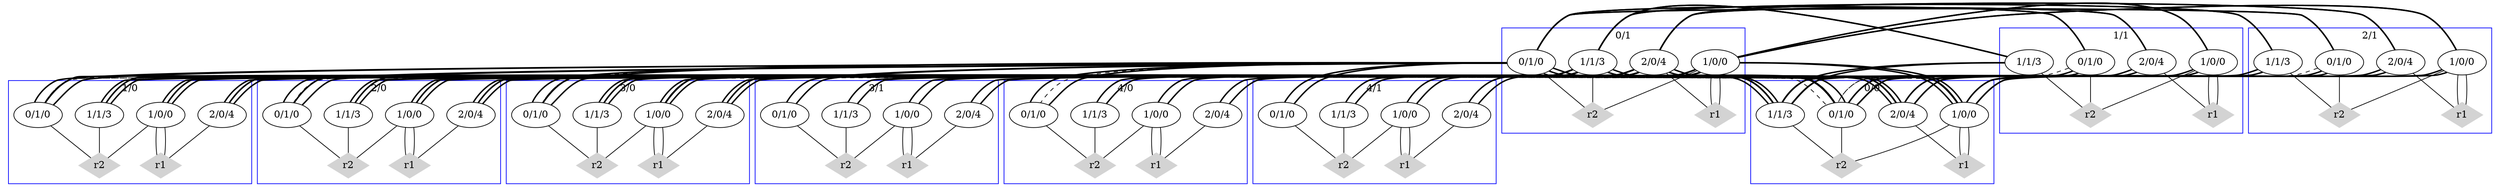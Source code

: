 graph G {
	subgraph "cluster0/0" {
		color=blue
		"1/0/0-0/0" [label="1/0/0"]
		"0/1/0-0/0" [label="0/1/0"]
		"2/0/4-0/0" [label="2/0/4"]
		"1/1/3-0/0" [label="1/1/3"]
		label="0/0"
		node [color=lightgrey shape=diamond style=filled]
		"r1-0/0" [label=r1]
		"r2-0/0" [label=r2]
	}
	subgraph "cluster0/1" {
		color=blue
		"1/0/0-0/1" [label="1/0/0"]
		"0/1/0-0/1" [label="0/1/0"]
		"2/0/4-0/1" [label="2/0/4"]
		"1/1/3-0/1" [label="1/1/3"]
		label="0/1"
		node [color=lightgrey shape=diamond style=filled]
		"r1-0/1" [label=r1]
		"r2-0/1" [label=r2]
	}
	subgraph "cluster1/0" {
		color=blue
		"1/0/0-1/0" [label="1/0/0"]
		"0/1/0-1/0" [label="0/1/0"]
		"2/0/4-1/0" [label="2/0/4"]
		"1/1/3-1/0" [label="1/1/3"]
		label="1/0"
		node [color=lightgrey shape=diamond style=filled]
		"r1-1/0" [label=r1]
		"r2-1/0" [label=r2]
	}
	subgraph "cluster1/1" {
		color=blue
		"1/0/0-1/1" [label="1/0/0"]
		"0/1/0-1/1" [label="0/1/0"]
		"2/0/4-1/1" [label="2/0/4"]
		"1/1/3-1/1" [label="1/1/3"]
		label="1/1"
		node [color=lightgrey shape=diamond style=filled]
		"r1-1/1" [label=r1]
		"r2-1/1" [label=r2]
	}
	subgraph "cluster2/0" {
		color=blue
		"1/0/0-2/0" [label="1/0/0"]
		"0/1/0-2/0" [label="0/1/0"]
		"2/0/4-2/0" [label="2/0/4"]
		"1/1/3-2/0" [label="1/1/3"]
		label="2/0"
		node [color=lightgrey shape=diamond style=filled]
		"r1-2/0" [label=r1]
		"r2-2/0" [label=r2]
	}
	subgraph "cluster2/1" {
		color=blue
		"1/0/0-2/1" [label="1/0/0"]
		"0/1/0-2/1" [label="0/1/0"]
		"2/0/4-2/1" [label="2/0/4"]
		"1/1/3-2/1" [label="1/1/3"]
		label="2/1"
		node [color=lightgrey shape=diamond style=filled]
		"r1-2/1" [label=r1]
		"r2-2/1" [label=r2]
	}
	subgraph "cluster3/0" {
		color=blue
		"1/0/0-3/0" [label="1/0/0"]
		"0/1/0-3/0" [label="0/1/0"]
		"2/0/4-3/0" [label="2/0/4"]
		"1/1/3-3/0" [label="1/1/3"]
		label="3/0"
		node [color=lightgrey shape=diamond style=filled]
		"r1-3/0" [label=r1]
		"r2-3/0" [label=r2]
	}
	subgraph "cluster3/1" {
		color=blue
		"1/0/0-3/1" [label="1/0/0"]
		"0/1/0-3/1" [label="0/1/0"]
		"2/0/4-3/1" [label="2/0/4"]
		"1/1/3-3/1" [label="1/1/3"]
		label="3/1"
		node [color=lightgrey shape=diamond style=filled]
		"r1-3/1" [label=r1]
		"r2-3/1" [label=r2]
	}
	subgraph "cluster4/0" {
		color=blue
		"1/0/0-4/0" [label="1/0/0"]
		"0/1/0-4/0" [label="0/1/0"]
		"2/0/4-4/0" [label="2/0/4"]
		"1/1/3-4/0" [label="1/1/3"]
		label="4/0"
		node [color=lightgrey shape=diamond style=filled]
		"r1-4/0" [label=r1]
		"r2-4/0" [label=r2]
	}
	subgraph "cluster4/1" {
		color=blue
		"1/0/0-4/1" [label="1/0/0"]
		"0/1/0-4/1" [label="0/1/0"]
		"2/0/4-4/1" [label="2/0/4"]
		"1/1/3-4/1" [label="1/1/3"]
		label="4/1"
		node [color=lightgrey shape=diamond style=filled]
		"r1-4/1" [label=r1]
		"r2-4/1" [label=r2]
	}
	"1/0/0-0/0" -- "r1-0/0"
	"1/0/0-0/0" -- "r1-0/0"
	"2/0/4-0/0" -- "r1-0/0"
	"1/0/0-0/1" -- "r1-0/1"
	"1/0/0-0/1" -- "r1-0/1"
	"2/0/4-0/1" -- "r1-0/1"
	"1/0/0-1/0" -- "r1-1/0"
	"1/0/0-1/0" -- "r1-1/0"
	"2/0/4-1/0" -- "r1-1/0"
	"1/0/0-1/1" -- "r1-1/1"
	"1/0/0-1/1" -- "r1-1/1"
	"2/0/4-1/1" -- "r1-1/1"
	"1/0/0-2/0" -- "r1-2/0"
	"1/0/0-2/0" -- "r1-2/0"
	"2/0/4-2/0" -- "r1-2/0"
	"1/0/0-2/1" -- "r1-2/1"
	"1/0/0-2/1" -- "r1-2/1"
	"2/0/4-2/1" -- "r1-2/1"
	"1/0/0-3/0" -- "r1-3/0"
	"1/0/0-3/0" -- "r1-3/0"
	"2/0/4-3/0" -- "r1-3/0"
	"1/0/0-3/1" -- "r1-3/1"
	"1/0/0-3/1" -- "r1-3/1"
	"2/0/4-3/1" -- "r1-3/1"
	"1/0/0-4/0" -- "r1-4/0"
	"1/0/0-4/0" -- "r1-4/0"
	"2/0/4-4/0" -- "r1-4/0"
	"1/0/0-4/1" -- "r1-4/1"
	"1/0/0-4/1" -- "r1-4/1"
	"2/0/4-4/1" -- "r1-4/1"
	"1/0/0-0/0" -- "r2-0/0"
	"0/1/0-0/0" -- "r2-0/0"
	"1/1/3-0/0" -- "r2-0/0"
	"1/0/0-0/1" -- "r2-0/1"
	"0/1/0-0/1" -- "r2-0/1"
	"1/1/3-0/1" -- "r2-0/1"
	"1/0/0-1/0" -- "r2-1/0"
	"0/1/0-1/0" -- "r2-1/0"
	"1/1/3-1/0" -- "r2-1/0"
	"1/0/0-1/1" -- "r2-1/1"
	"0/1/0-1/1" -- "r2-1/1"
	"1/1/3-1/1" -- "r2-1/1"
	"1/0/0-2/0" -- "r2-2/0"
	"0/1/0-2/0" -- "r2-2/0"
	"1/1/3-2/0" -- "r2-2/0"
	"1/0/0-2/1" -- "r2-2/1"
	"0/1/0-2/1" -- "r2-2/1"
	"1/1/3-2/1" -- "r2-2/1"
	"1/0/0-3/0" -- "r2-3/0"
	"0/1/0-3/0" -- "r2-3/0"
	"1/1/3-3/0" -- "r2-3/0"
	"1/0/0-3/1" -- "r2-3/1"
	"0/1/0-3/1" -- "r2-3/1"
	"1/1/3-3/1" -- "r2-3/1"
	"1/0/0-4/0" -- "r2-4/0"
	"0/1/0-4/0" -- "r2-4/0"
	"1/1/3-4/0" -- "r2-4/0"
	"1/0/0-4/1" -- "r2-4/1"
	"0/1/0-4/1" -- "r2-4/1"
	"1/1/3-4/1" -- "r2-4/1"
	"1/0/0-0/1" -- "1/0/0-0/0" [style=bold]
	"0/1/0-0/1" -- "0/1/0-0/0" [style=dashed]
	"0/1/0-0/1" -- "0/1/0-0/0" [style=bold]
	"2/0/4-0/1" -- "2/0/4-0/0" [style=bold]
	"1/1/3-0/1" -- "1/1/3-0/0" [style=bold]
	"1/0/0-1/0" -- "1/0/0-0/0" [style=bold]
	"0/1/0-1/0" -- "0/1/0-0/0" [style=dashed]
	"0/1/0-1/0" -- "0/1/0-0/0" [style=bold]
	"2/0/4-1/0" -- "2/0/4-0/0" [style=bold]
	"1/1/3-1/0" -- "1/1/3-0/0" [style=bold]
	"1/0/0-1/1" -- "1/0/0-0/0" [style=bold]
	"0/1/0-1/1" -- "0/1/0-0/0" [style=dashed]
	"0/1/0-1/1" -- "0/1/0-0/0" [style=bold]
	"2/0/4-1/1" -- "2/0/4-0/0" [style=bold]
	"1/1/3-1/1" -- "1/1/3-0/0" [style=bold]
	"1/0/0-2/0" -- "1/0/0-0/0" [style=bold]
	"0/1/0-2/0" -- "0/1/0-0/0" [style=dashed]
	"0/1/0-2/0" -- "0/1/0-0/0" [style=bold]
	"2/0/4-2/0" -- "2/0/4-0/0" [style=bold]
	"1/1/3-2/0" -- "1/1/3-0/0" [style=bold]
	"1/0/0-2/1" -- "1/0/0-0/0" [style=bold]
	"0/1/0-2/1" -- "0/1/0-0/0" [style=dashed]
	"0/1/0-2/1" -- "0/1/0-0/0" [style=bold]
	"2/0/4-2/1" -- "2/0/4-0/0" [style=bold]
	"1/1/3-2/1" -- "1/1/3-0/0" [style=bold]
	"1/0/0-3/0" -- "1/0/0-0/0" [style=dashed]
	"1/0/0-3/0" -- "1/0/0-0/0" [style=bold]
	"0/1/0-3/0" -- "0/1/0-0/0" [style=dashed]
	"0/1/0-3/0" -- "0/1/0-0/0" [style=bold]
	"2/0/4-3/0" -- "2/0/4-0/0" [style=bold]
	"1/1/3-3/0" -- "1/1/3-0/0" [style=bold]
	"1/0/0-0/0" -- "1/0/0-0/1" [style=bold]
	"0/1/0-0/0" -- "0/1/0-0/1" [style=bold]
	"2/0/4-0/0" -- "2/0/4-0/1" [style=bold]
	"1/1/3-0/0" -- "1/1/3-0/1" [style=bold]
	"1/0/0-1/0" -- "1/0/0-0/1" [style=bold]
	"0/1/0-1/0" -- "0/1/0-0/1" [style=bold]
	"2/0/4-1/0" -- "2/0/4-0/1" [style=bold]
	"1/1/3-1/0" -- "1/1/3-0/1" [style=bold]
	"1/0/0-1/1" -- "1/0/0-0/1" [style=bold]
	"0/1/0-1/1" -- "0/1/0-0/1" [style=bold]
	"2/0/4-1/1" -- "2/0/4-0/1" [style=bold]
	"1/1/3-1/1" -- "1/1/3-0/1" [style=bold]
	"1/0/0-2/0" -- "1/0/0-0/1" [style=bold]
	"0/1/0-2/0" -- "0/1/0-0/1" [style=bold]
	"2/0/4-2/0" -- "2/0/4-0/1" [style=bold]
	"1/1/3-2/0" -- "1/1/3-0/1" [style=bold]
	"1/0/0-2/1" -- "1/0/0-0/1" [style=bold]
	"0/1/0-2/1" -- "0/1/0-0/1" [style=bold]
	"2/0/4-2/1" -- "2/0/4-0/1" [style=bold]
	"1/1/3-2/1" -- "1/1/3-0/1" [style=bold]
	"1/0/0-3/0" -- "1/0/0-0/1" [style=bold]
	"0/1/0-3/0" -- "0/1/0-0/1" [style=bold]
	"2/0/4-3/0" -- "2/0/4-0/1" [style=bold]
	"1/1/3-3/0" -- "1/1/3-0/1" [style=bold]
	"1/0/0-3/1" -- "1/0/0-0/1" [style=bold]
	"0/1/0-3/1" -- "0/1/0-0/1" [style=bold]
	"2/0/4-3/1" -- "2/0/4-0/1" [style=bold]
	"1/1/3-3/1" -- "1/1/3-0/1" [style=bold]
	"1/0/0-4/0" -- "1/0/0-0/1" [style=bold]
	"0/1/0-4/0" -- "0/1/0-0/1" [style=bold]
	"2/0/4-4/0" -- "2/0/4-0/1" [style=bold]
	"1/1/3-4/0" -- "1/1/3-0/1" [style=bold]
	"1/0/0-4/1" -- "1/0/0-0/1" [style=bold]
	"0/1/0-4/1" -- "0/1/0-0/1" [style=bold]
	"2/0/4-4/1" -- "2/0/4-0/1" [style=bold]
	"1/1/3-4/1" -- "1/1/3-0/1" [style=bold]
	"1/0/0-0/0" -- "1/0/0-1/0" [style=bold]
	"0/1/0-0/0" -- "0/1/0-1/0" [style=dashed]
	"0/1/0-0/0" -- "0/1/0-1/0" [style=bold]
	"2/0/4-0/0" -- "2/0/4-1/0" [style=bold]
	"1/1/3-0/0" -- "1/1/3-1/0" [style=bold]
	"1/0/0-0/1" -- "1/0/0-1/0" [style=bold]
	"0/1/0-0/1" -- "0/1/0-1/0" [style=dashed]
	"0/1/0-0/1" -- "0/1/0-1/0" [style=bold]
	"2/0/4-0/1" -- "2/0/4-1/0" [style=bold]
	"1/1/3-0/1" -- "1/1/3-1/0" [style=bold]
	"1/0/0-0/0" -- "1/0/0-1/1" [style=bold]
	"0/1/0-0/0" -- "0/1/0-1/1" [style=bold]
	"2/0/4-0/0" -- "2/0/4-1/1" [style=bold]
	"1/1/3-0/0" -- "1/1/3-1/1" [style=bold]
	"1/0/0-0/1" -- "1/0/0-1/1" [style=bold]
	"0/1/0-0/1" -- "0/1/0-1/1" [style=bold]
	"2/0/4-0/1" -- "2/0/4-1/1" [style=bold]
	"1/1/3-0/1" -- "1/1/3-1/1" [style=bold]
	"1/0/0-0/0" -- "1/0/0-2/0" [style=bold]
	"0/1/0-0/0" -- "0/1/0-2/0" [style=dashed]
	"0/1/0-0/0" -- "0/1/0-2/0" [style=bold]
	"2/0/4-0/0" -- "2/0/4-2/0" [style=bold]
	"1/1/3-0/0" -- "1/1/3-2/0" [style=bold]
	"1/0/0-0/1" -- "1/0/0-2/0" [style=bold]
	"0/1/0-0/1" -- "0/1/0-2/0" [style=dashed]
	"0/1/0-0/1" -- "0/1/0-2/0" [style=bold]
	"2/0/4-0/1" -- "2/0/4-2/0" [style=bold]
	"1/1/3-0/1" -- "1/1/3-2/0" [style=bold]
	"1/0/0-0/0" -- "1/0/0-2/1" [style=bold]
	"0/1/0-0/0" -- "0/1/0-2/1" [style=bold]
	"2/0/4-0/0" -- "2/0/4-2/1" [style=bold]
	"1/1/3-0/0" -- "1/1/3-2/1" [style=bold]
	"1/0/0-0/1" -- "1/0/0-2/1" [style=bold]
	"0/1/0-0/1" -- "0/1/0-2/1" [style=bold]
	"2/0/4-0/1" -- "2/0/4-2/1" [style=bold]
	"1/1/3-0/1" -- "1/1/3-2/1" [style=bold]
	"1/0/0-0/0" -- "1/0/0-3/0" [style=bold]
	"0/1/0-0/0" -- "0/1/0-3/0" [style=dashed]
	"0/1/0-0/0" -- "0/1/0-3/0" [style=bold]
	"2/0/4-0/0" -- "2/0/4-3/0" [style=bold]
	"1/1/3-0/0" -- "1/1/3-3/0" [style=bold]
	"1/0/0-0/1" -- "1/0/0-3/0" [style=bold]
	"0/1/0-0/1" -- "0/1/0-3/0" [style=dashed]
	"0/1/0-0/1" -- "0/1/0-3/0" [style=bold]
	"2/0/4-0/1" -- "2/0/4-3/0" [style=bold]
	"1/1/3-0/1" -- "1/1/3-3/0" [style=bold]
	"1/0/0-0/1" -- "1/0/0-3/1" [style=bold]
	"0/1/0-0/1" -- "0/1/0-3/1" [style=bold]
	"2/0/4-0/1" -- "2/0/4-3/1" [style=bold]
	"1/1/3-0/1" -- "1/1/3-3/1" [style=bold]
	"1/0/0-0/1" -- "1/0/0-4/0" [style=bold]
	"0/1/0-0/1" -- "0/1/0-4/0" [style=dashed]
	"0/1/0-0/1" -- "0/1/0-4/0" [style=bold]
	"2/0/4-0/1" -- "2/0/4-4/0" [style=bold]
	"1/1/3-0/1" -- "1/1/3-4/0" [style=bold]
	"1/0/0-0/1" -- "1/0/0-4/1" [style=bold]
	"0/1/0-0/1" -- "0/1/0-4/1" [style=bold]
	"2/0/4-0/1" -- "2/0/4-4/1" [style=bold]
	"1/1/3-0/1" -- "1/1/3-4/1" [style=bold]
}
